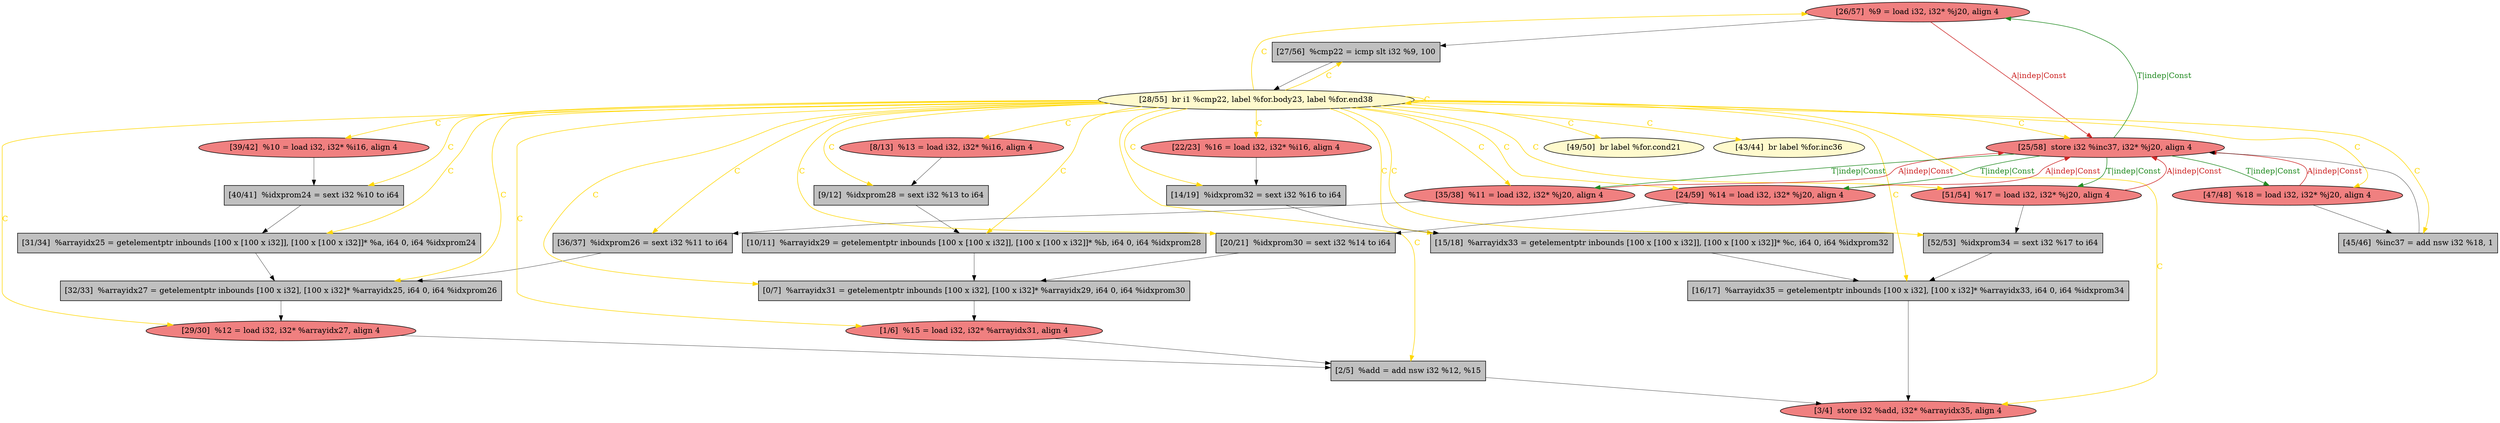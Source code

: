 
digraph G {


node1606 [fillcolor=lightcoral,label="[26/57]  %9 = load i32, i32* %j20, align 4",shape=ellipse,style=filled ]
node1605 [fillcolor=grey,label="[32/33]  %arrayidx27 = getelementptr inbounds [100 x i32], [100 x i32]* %arrayidx25, i64 0, i64 %idxprom26",shape=rectangle,style=filled ]
node1603 [fillcolor=lightcoral,label="[39/42]  %10 = load i32, i32* %i16, align 4",shape=ellipse,style=filled ]
node1601 [fillcolor=grey,label="[9/12]  %idxprom28 = sext i32 %13 to i64",shape=rectangle,style=filled ]
node1600 [fillcolor=grey,label="[36/37]  %idxprom26 = sext i32 %11 to i64",shape=rectangle,style=filled ]
node1599 [fillcolor=lemonchiffon,label="[28/55]  br i1 %cmp22, label %for.body23, label %for.end38",shape=ellipse,style=filled ]
node1597 [fillcolor=lightcoral,label="[1/6]  %15 = load i32, i32* %arrayidx31, align 4",shape=ellipse,style=filled ]
node1604 [fillcolor=lightcoral,label="[35/38]  %11 = load i32, i32* %j20, align 4",shape=ellipse,style=filled ]
node1596 [fillcolor=lightcoral,label="[47/48]  %18 = load i32, i32* %j20, align 4",shape=ellipse,style=filled ]
node1595 [fillcolor=grey,label="[31/34]  %arrayidx25 = getelementptr inbounds [100 x [100 x i32]], [100 x [100 x i32]]* %a, i64 0, i64 %idxprom24",shape=rectangle,style=filled ]
node1602 [fillcolor=grey,label="[16/17]  %arrayidx35 = getelementptr inbounds [100 x i32], [100 x i32]* %arrayidx33, i64 0, i64 %idxprom34",shape=rectangle,style=filled ]
node1582 [fillcolor=lightcoral,label="[22/23]  %16 = load i32, i32* %i16, align 4",shape=ellipse,style=filled ]
node1586 [fillcolor=lightcoral,label="[29/30]  %12 = load i32, i32* %arrayidx27, align 4",shape=ellipse,style=filled ]
node1594 [fillcolor=grey,label="[2/5]  %add = add nsw i32 %12, %15",shape=rectangle,style=filled ]
node1583 [fillcolor=lightcoral,label="[24/59]  %14 = load i32, i32* %j20, align 4",shape=ellipse,style=filled ]
node1581 [fillcolor=grey,label="[20/21]  %idxprom30 = sext i32 %14 to i64",shape=rectangle,style=filled ]
node1588 [fillcolor=grey,label="[10/11]  %arrayidx29 = getelementptr inbounds [100 x [100 x i32]], [100 x [100 x i32]]* %b, i64 0, i64 %idxprom28",shape=rectangle,style=filled ]
node1591 [fillcolor=lightcoral,label="[51/54]  %17 = load i32, i32* %j20, align 4",shape=ellipse,style=filled ]
node1578 [fillcolor=grey,label="[0/7]  %arrayidx31 = getelementptr inbounds [100 x i32], [100 x i32]* %arrayidx29, i64 0, i64 %idxprom30",shape=rectangle,style=filled ]
node1593 [fillcolor=lemonchiffon,label="[49/50]  br label %for.cond21",shape=ellipse,style=filled ]
node1580 [fillcolor=grey,label="[14/19]  %idxprom32 = sext i32 %16 to i64",shape=rectangle,style=filled ]
node1579 [fillcolor=lightcoral,label="[8/13]  %13 = load i32, i32* %i16, align 4",shape=ellipse,style=filled ]
node1584 [fillcolor=lightcoral,label="[3/4]  store i32 %add, i32* %arrayidx35, align 4",shape=ellipse,style=filled ]
node1590 [fillcolor=grey,label="[15/18]  %arrayidx33 = getelementptr inbounds [100 x [100 x i32]], [100 x [100 x i32]]* %c, i64 0, i64 %idxprom32",shape=rectangle,style=filled ]
node1589 [fillcolor=grey,label="[40/41]  %idxprom24 = sext i32 %10 to i64",shape=rectangle,style=filled ]
node1585 [fillcolor=lightcoral,label="[25/58]  store i32 %inc37, i32* %j20, align 4",shape=ellipse,style=filled ]
node1607 [fillcolor=lemonchiffon,label="[43/44]  br label %for.inc36",shape=ellipse,style=filled ]
node1598 [fillcolor=grey,label="[45/46]  %inc37 = add nsw i32 %18, 1",shape=rectangle,style=filled ]
node1587 [fillcolor=grey,label="[27/56]  %cmp22 = icmp slt i32 %9, 100",shape=rectangle,style=filled ]
node1592 [fillcolor=grey,label="[52/53]  %idxprom34 = sext i32 %17 to i64",shape=rectangle,style=filled ]

node1585->node1604 [style=solid,color=forestgreen,label="T|indep|Const",penwidth=1.0,fontcolor=forestgreen ]
node1585->node1591 [style=solid,color=forestgreen,label="T|indep|Const",penwidth=1.0,fontcolor=forestgreen ]
node1591->node1585 [style=solid,color=firebrick3,label="A|indep|Const",penwidth=1.0,fontcolor=firebrick3 ]
node1581->node1578 [style=solid,color=black,label="",penwidth=0.5,fontcolor=black ]
node1583->node1581 [style=solid,color=black,label="",penwidth=0.5,fontcolor=black ]
node1604->node1600 [style=solid,color=black,label="",penwidth=0.5,fontcolor=black ]
node1588->node1578 [style=solid,color=black,label="",penwidth=0.5,fontcolor=black ]
node1602->node1584 [style=solid,color=black,label="",penwidth=0.5,fontcolor=black ]
node1599->node1581 [style=solid,color=gold,label="C",penwidth=1.0,fontcolor=gold ]
node1596->node1585 [style=solid,color=firebrick3,label="A|indep|Const",penwidth=1.0,fontcolor=firebrick3 ]
node1585->node1596 [style=solid,color=forestgreen,label="T|indep|Const",penwidth=1.0,fontcolor=forestgreen ]
node1585->node1583 [style=solid,color=forestgreen,label="T|indep|Const",penwidth=1.0,fontcolor=forestgreen ]
node1583->node1585 [style=solid,color=firebrick3,label="A|indep|Const",penwidth=1.0,fontcolor=firebrick3 ]
node1579->node1601 [style=solid,color=black,label="",penwidth=0.5,fontcolor=black ]
node1596->node1598 [style=solid,color=black,label="",penwidth=0.5,fontcolor=black ]
node1599->node1583 [style=solid,color=gold,label="C",penwidth=1.0,fontcolor=gold ]
node1582->node1580 [style=solid,color=black,label="",penwidth=0.5,fontcolor=black ]
node1587->node1599 [style=solid,color=black,label="",penwidth=0.5,fontcolor=black ]
node1599->node1587 [style=solid,color=gold,label="C",penwidth=1.0,fontcolor=gold ]
node1599->node1605 [style=solid,color=gold,label="C",penwidth=1.0,fontcolor=gold ]
node1599->node1594 [style=solid,color=gold,label="C",penwidth=1.0,fontcolor=gold ]
node1599->node1590 [style=solid,color=gold,label="C",penwidth=1.0,fontcolor=gold ]
node1599->node1597 [style=solid,color=gold,label="C",penwidth=1.0,fontcolor=gold ]
node1605->node1586 [style=solid,color=black,label="",penwidth=0.5,fontcolor=black ]
node1599->node1602 [style=solid,color=gold,label="C",penwidth=1.0,fontcolor=gold ]
node1599->node1593 [style=solid,color=gold,label="C",penwidth=1.0,fontcolor=gold ]
node1599->node1580 [style=solid,color=gold,label="C",penwidth=1.0,fontcolor=gold ]
node1585->node1606 [style=solid,color=forestgreen,label="T|indep|Const",penwidth=1.0,fontcolor=forestgreen ]
node1599->node1591 [style=solid,color=gold,label="C",penwidth=1.0,fontcolor=gold ]
node1589->node1595 [style=solid,color=black,label="",penwidth=0.5,fontcolor=black ]
node1599->node1588 [style=solid,color=gold,label="C",penwidth=1.0,fontcolor=gold ]
node1599->node1603 [style=solid,color=gold,label="C",penwidth=1.0,fontcolor=gold ]
node1599->node1586 [style=solid,color=gold,label="C",penwidth=1.0,fontcolor=gold ]
node1590->node1602 [style=solid,color=black,label="",penwidth=0.5,fontcolor=black ]
node1599->node1596 [style=solid,color=gold,label="C",penwidth=1.0,fontcolor=gold ]
node1599->node1607 [style=solid,color=gold,label="C",penwidth=1.0,fontcolor=gold ]
node1594->node1584 [style=solid,color=black,label="",penwidth=0.5,fontcolor=black ]
node1599->node1592 [style=solid,color=gold,label="C",penwidth=1.0,fontcolor=gold ]
node1595->node1605 [style=solid,color=black,label="",penwidth=0.5,fontcolor=black ]
node1603->node1589 [style=solid,color=black,label="",penwidth=0.5,fontcolor=black ]
node1578->node1597 [style=solid,color=black,label="",penwidth=0.5,fontcolor=black ]
node1599->node1585 [style=solid,color=gold,label="C",penwidth=1.0,fontcolor=gold ]
node1599->node1595 [style=solid,color=gold,label="C",penwidth=1.0,fontcolor=gold ]
node1599->node1599 [style=solid,color=gold,label="C",penwidth=1.0,fontcolor=gold ]
node1599->node1600 [style=solid,color=gold,label="C",penwidth=1.0,fontcolor=gold ]
node1599->node1598 [style=solid,color=gold,label="C",penwidth=1.0,fontcolor=gold ]
node1580->node1590 [style=solid,color=black,label="",penwidth=0.5,fontcolor=black ]
node1597->node1594 [style=solid,color=black,label="",penwidth=0.5,fontcolor=black ]
node1606->node1585 [style=solid,color=firebrick3,label="A|indep|Const",penwidth=1.0,fontcolor=firebrick3 ]
node1601->node1588 [style=solid,color=black,label="",penwidth=0.5,fontcolor=black ]
node1600->node1605 [style=solid,color=black,label="",penwidth=0.5,fontcolor=black ]
node1599->node1604 [style=solid,color=gold,label="C",penwidth=1.0,fontcolor=gold ]
node1592->node1602 [style=solid,color=black,label="",penwidth=0.5,fontcolor=black ]
node1599->node1579 [style=solid,color=gold,label="C",penwidth=1.0,fontcolor=gold ]
node1599->node1601 [style=solid,color=gold,label="C",penwidth=1.0,fontcolor=gold ]
node1599->node1589 [style=solid,color=gold,label="C",penwidth=1.0,fontcolor=gold ]
node1606->node1587 [style=solid,color=black,label="",penwidth=0.5,fontcolor=black ]
node1599->node1582 [style=solid,color=gold,label="C",penwidth=1.0,fontcolor=gold ]
node1591->node1592 [style=solid,color=black,label="",penwidth=0.5,fontcolor=black ]
node1599->node1578 [style=solid,color=gold,label="C",penwidth=1.0,fontcolor=gold ]
node1599->node1606 [style=solid,color=gold,label="C",penwidth=1.0,fontcolor=gold ]
node1599->node1584 [style=solid,color=gold,label="C",penwidth=1.0,fontcolor=gold ]
node1598->node1585 [style=solid,color=black,label="",penwidth=0.5,fontcolor=black ]
node1604->node1585 [style=solid,color=firebrick3,label="A|indep|Const",penwidth=1.0,fontcolor=firebrick3 ]
node1586->node1594 [style=solid,color=black,label="",penwidth=0.5,fontcolor=black ]


}
